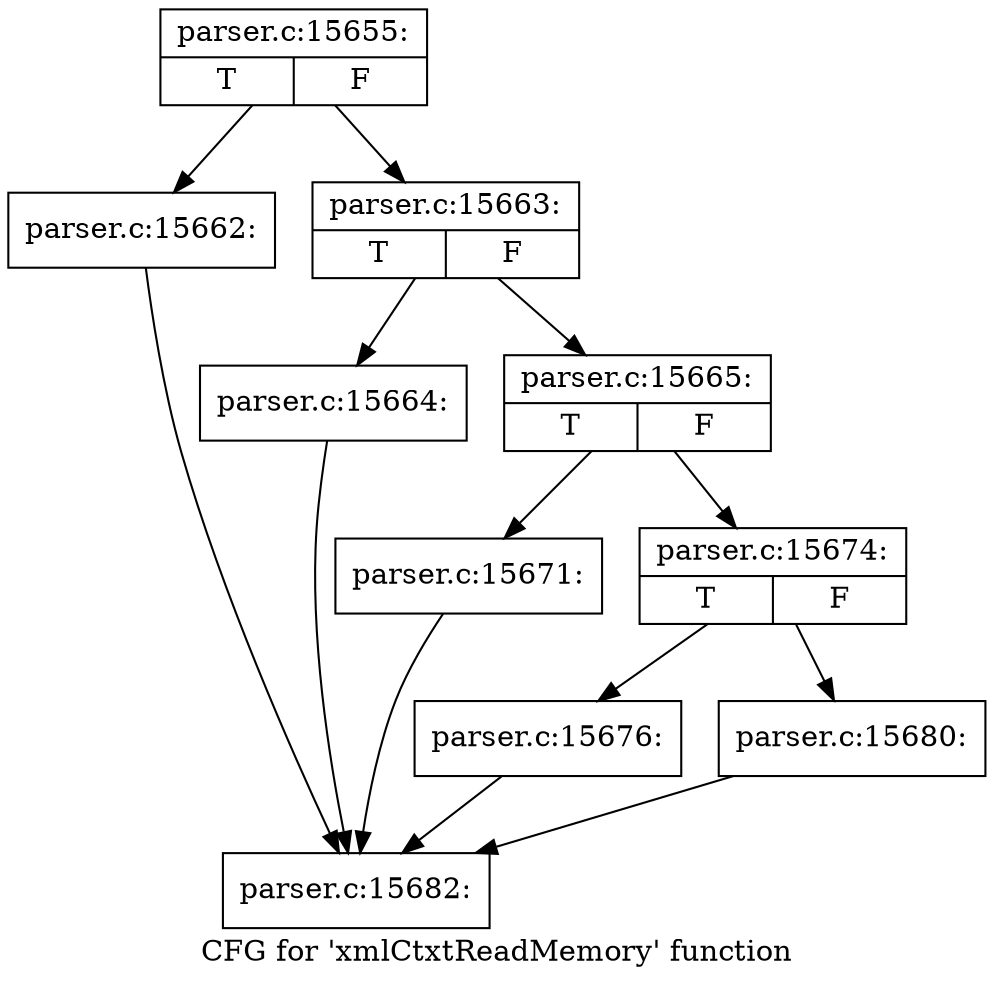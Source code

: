 digraph "CFG for 'xmlCtxtReadMemory' function" {
	label="CFG for 'xmlCtxtReadMemory' function";

	Node0x5fe4ad0 [shape=record,label="{parser.c:15655:|{<s0>T|<s1>F}}"];
	Node0x5fe4ad0 -> Node0x5fe8d00;
	Node0x5fe4ad0 -> Node0x5fe8d50;
	Node0x5fe8d00 [shape=record,label="{parser.c:15662:}"];
	Node0x5fe8d00 -> Node0x5fe7430;
	Node0x5fe8d50 [shape=record,label="{parser.c:15663:|{<s0>T|<s1>F}}"];
	Node0x5fe8d50 -> Node0x5fe91b0;
	Node0x5fe8d50 -> Node0x5fe9200;
	Node0x5fe91b0 [shape=record,label="{parser.c:15664:}"];
	Node0x5fe91b0 -> Node0x5fe7430;
	Node0x5fe9200 [shape=record,label="{parser.c:15665:|{<s0>T|<s1>F}}"];
	Node0x5fe9200 -> Node0x5fe9b70;
	Node0x5fe9200 -> Node0x5fe9bc0;
	Node0x5fe9b70 [shape=record,label="{parser.c:15671:}"];
	Node0x5fe9b70 -> Node0x5fe7430;
	Node0x5fe9bc0 [shape=record,label="{parser.c:15674:|{<s0>T|<s1>F}}"];
	Node0x5fe9bc0 -> Node0x5fea410;
	Node0x5fe9bc0 -> Node0x5fea460;
	Node0x5fea410 [shape=record,label="{parser.c:15676:}"];
	Node0x5fea410 -> Node0x5fe7430;
	Node0x5fea460 [shape=record,label="{parser.c:15680:}"];
	Node0x5fea460 -> Node0x5fe7430;
	Node0x5fe7430 [shape=record,label="{parser.c:15682:}"];
}
